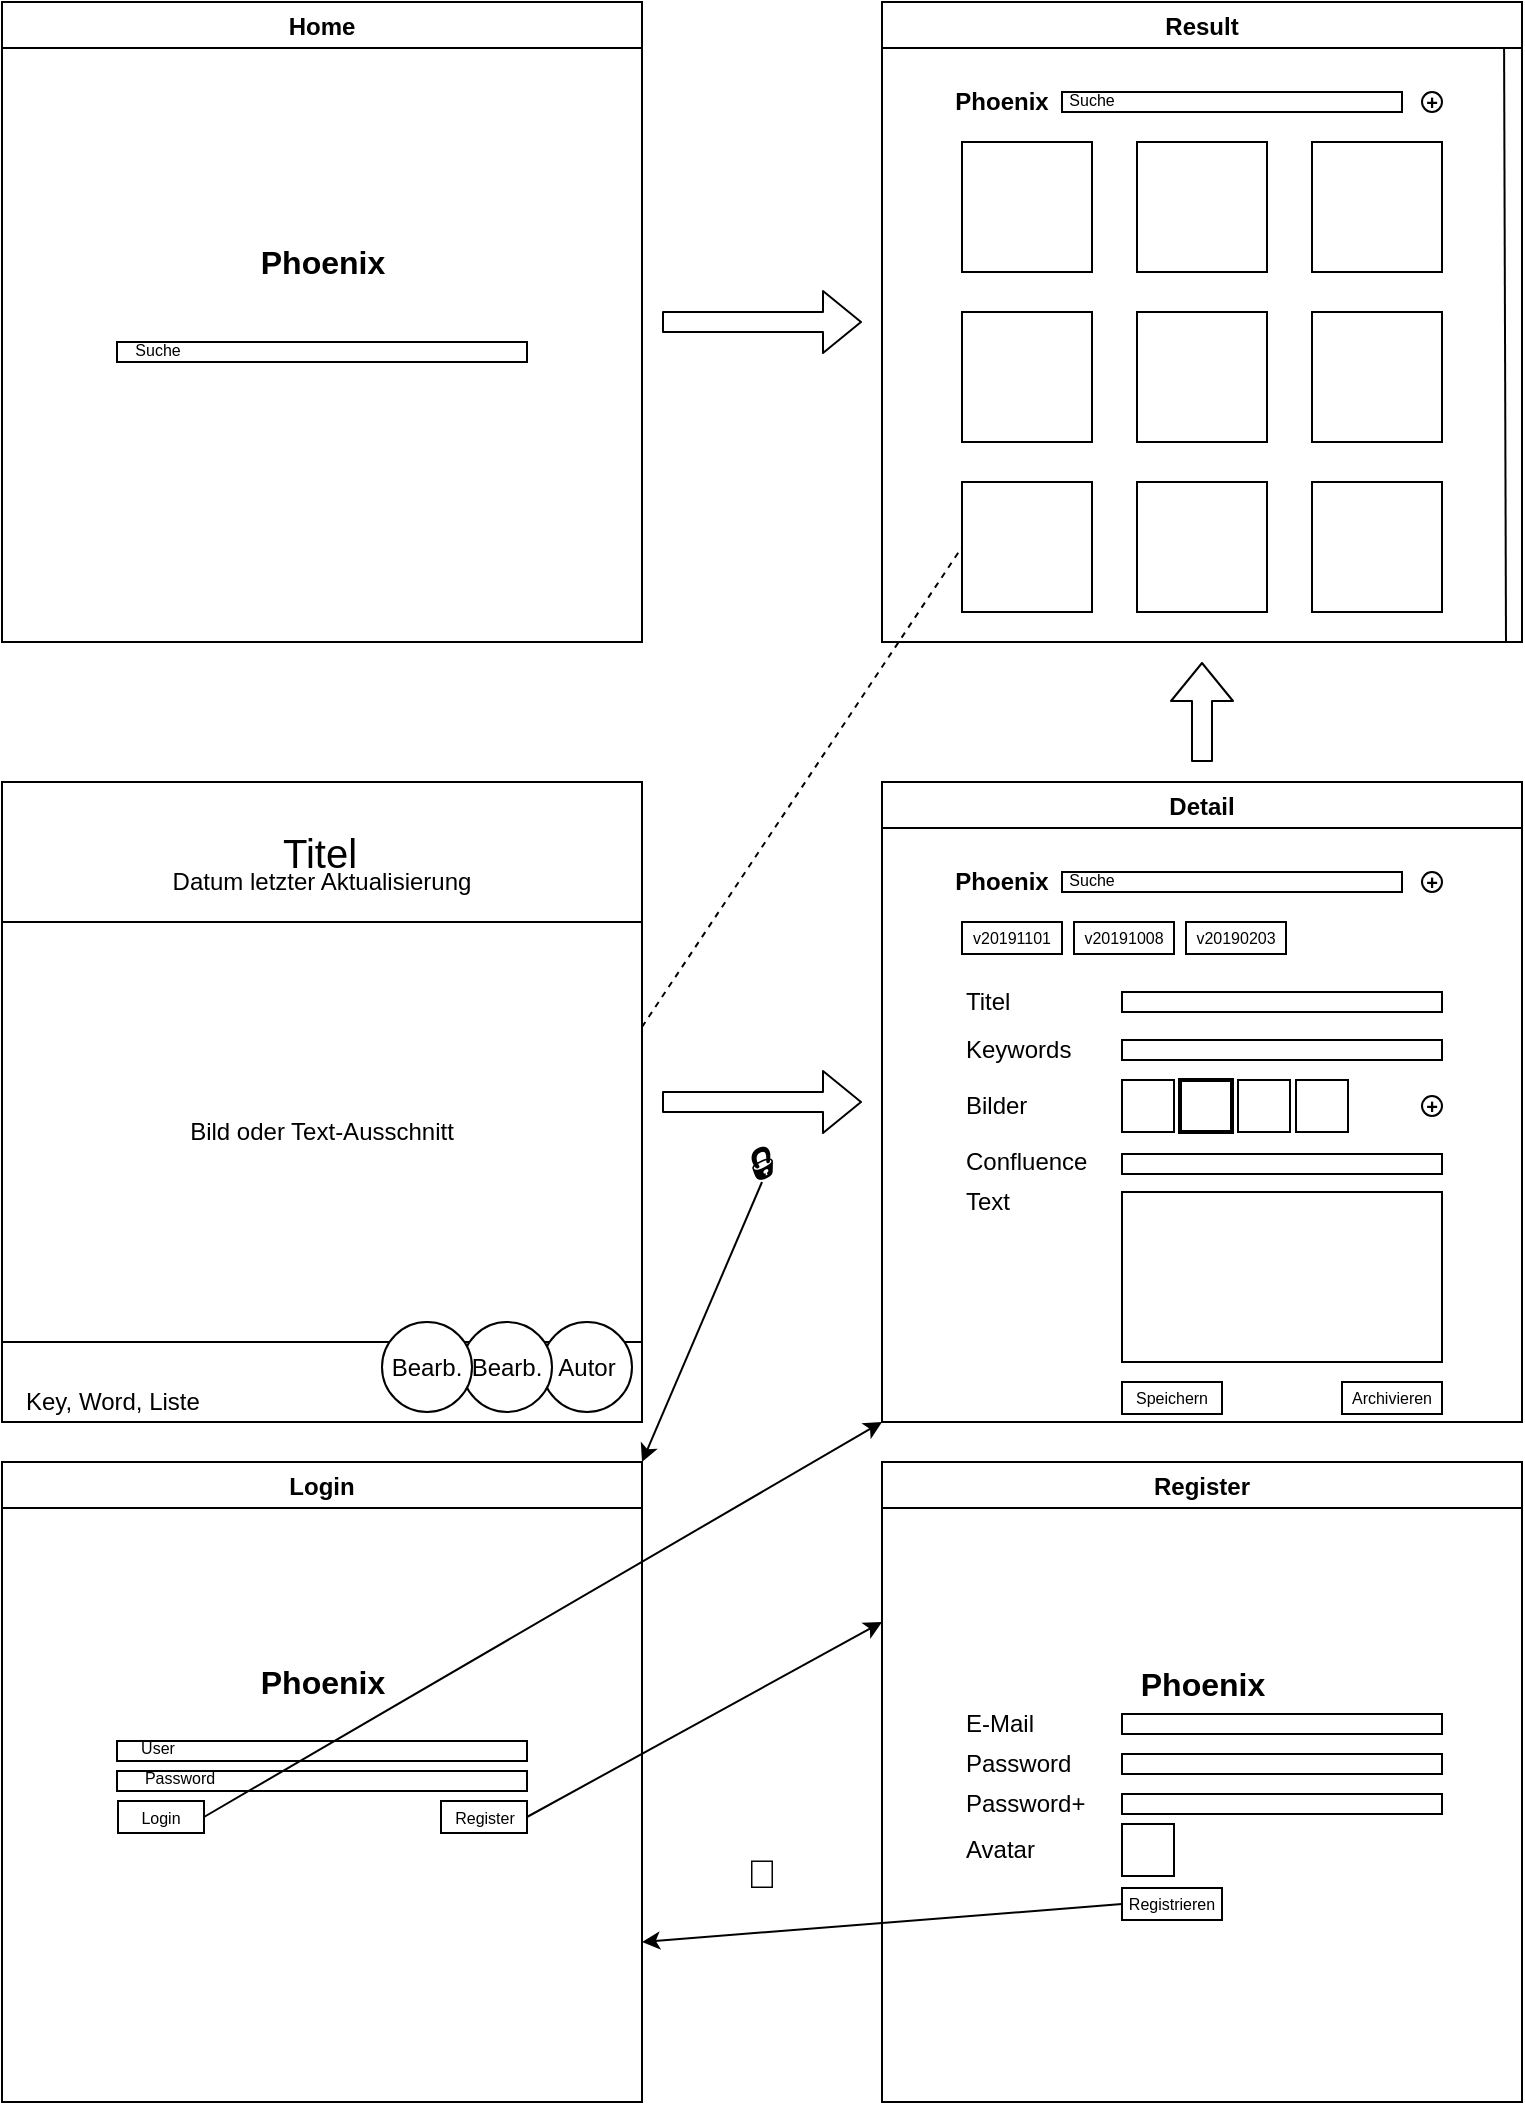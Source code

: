 <mxfile version="12.1.8" type="device" pages="1"><diagram id="OrTDwh84Tj9ccrwldd__" name="Page-1"><mxGraphModel dx="1408" dy="868" grid="1" gridSize="10" guides="1" tooltips="1" connect="1" arrows="1" fold="1" page="1" pageScale="1" pageWidth="827" pageHeight="1169" math="0" shadow="0"><root><mxCell id="0"/><mxCell id="1" parent="0"/><mxCell id="MI2EZ0Ms58V3a3KkF9DR-1" value="Home" style="swimlane;" vertex="1" parent="1"><mxGeometry x="40" y="40" width="320" height="320" as="geometry"/></mxCell><mxCell id="MI2EZ0Ms58V3a3KkF9DR-2" value="" style="verticalLabelPosition=bottom;verticalAlign=top;html=1;shape=mxgraph.basic.rect;fillColor=#ffffff;fillColor2=none;strokeColor=#000000;strokeWidth=1;size=20;indent=5;" vertex="1" parent="MI2EZ0Ms58V3a3KkF9DR-1"><mxGeometry x="57.5" y="170" width="205" height="10" as="geometry"/></mxCell><mxCell id="MI2EZ0Ms58V3a3KkF9DR-3" value="Phoenix" style="text;html=1;strokeColor=none;fillColor=none;align=center;verticalAlign=middle;whiteSpace=wrap;rounded=0;fontStyle=1;fontSize=16;" vertex="1" parent="MI2EZ0Ms58V3a3KkF9DR-1"><mxGeometry x="127.5" y="120" width="65" height="20" as="geometry"/></mxCell><mxCell id="MI2EZ0Ms58V3a3KkF9DR-4" value="&lt;font style=&quot;font-size: 8px&quot;&gt;Suche&lt;/font&gt;" style="text;html=1;strokeColor=none;fillColor=none;align=center;verticalAlign=middle;whiteSpace=wrap;rounded=0;" vertex="1" parent="MI2EZ0Ms58V3a3KkF9DR-1"><mxGeometry x="57.5" y="165" width="40" height="15" as="geometry"/></mxCell><mxCell id="MI2EZ0Ms58V3a3KkF9DR-6" value="Result" style="swimlane;startSize=23;" vertex="1" parent="1"><mxGeometry x="480" y="40" width="320" height="320" as="geometry"/></mxCell><mxCell id="MI2EZ0Ms58V3a3KkF9DR-7" value="" style="verticalLabelPosition=bottom;verticalAlign=top;html=1;shape=mxgraph.basic.rect;fillColor=#ffffff;fillColor2=none;strokeColor=#000000;strokeWidth=1;size=20;indent=5;" vertex="1" parent="MI2EZ0Ms58V3a3KkF9DR-6"><mxGeometry x="90" y="45" width="170" height="10" as="geometry"/></mxCell><mxCell id="MI2EZ0Ms58V3a3KkF9DR-8" value="Phoenix" style="text;html=1;strokeColor=none;fillColor=none;align=center;verticalAlign=middle;whiteSpace=wrap;rounded=0;fontStyle=1;fontSize=12;" vertex="1" parent="MI2EZ0Ms58V3a3KkF9DR-6"><mxGeometry x="40" y="40" width="40" height="20" as="geometry"/></mxCell><mxCell id="MI2EZ0Ms58V3a3KkF9DR-9" value="&lt;font style=&quot;font-size: 8px&quot;&gt;Suche&lt;/font&gt;" style="text;html=1;strokeColor=none;fillColor=none;align=center;verticalAlign=middle;whiteSpace=wrap;rounded=0;" vertex="1" parent="MI2EZ0Ms58V3a3KkF9DR-6"><mxGeometry x="85" y="40" width="40" height="15" as="geometry"/></mxCell><mxCell id="MI2EZ0Ms58V3a3KkF9DR-10" value="" style="whiteSpace=wrap;html=1;aspect=fixed;fontSize=8;" vertex="1" parent="MI2EZ0Ms58V3a3KkF9DR-6"><mxGeometry x="40" y="70" width="65" height="65" as="geometry"/></mxCell><mxCell id="MI2EZ0Ms58V3a3KkF9DR-19" value="" style="whiteSpace=wrap;html=1;aspect=fixed;fontSize=8;" vertex="1" parent="MI2EZ0Ms58V3a3KkF9DR-6"><mxGeometry x="127.5" y="70" width="65" height="65" as="geometry"/></mxCell><mxCell id="MI2EZ0Ms58V3a3KkF9DR-20" value="" style="whiteSpace=wrap;html=1;aspect=fixed;fontSize=8;" vertex="1" parent="MI2EZ0Ms58V3a3KkF9DR-6"><mxGeometry x="215" y="70" width="65" height="65" as="geometry"/></mxCell><mxCell id="MI2EZ0Ms58V3a3KkF9DR-25" value="" style="whiteSpace=wrap;html=1;aspect=fixed;fontSize=8;" vertex="1" parent="MI2EZ0Ms58V3a3KkF9DR-6"><mxGeometry x="40" y="155" width="65" height="65" as="geometry"/></mxCell><mxCell id="MI2EZ0Ms58V3a3KkF9DR-26" value="" style="whiteSpace=wrap;html=1;aspect=fixed;fontSize=8;" vertex="1" parent="MI2EZ0Ms58V3a3KkF9DR-6"><mxGeometry x="127.5" y="155" width="65" height="65" as="geometry"/></mxCell><mxCell id="MI2EZ0Ms58V3a3KkF9DR-27" value="" style="whiteSpace=wrap;html=1;aspect=fixed;fontSize=8;" vertex="1" parent="MI2EZ0Ms58V3a3KkF9DR-6"><mxGeometry x="215" y="155" width="65" height="65" as="geometry"/></mxCell><mxCell id="MI2EZ0Ms58V3a3KkF9DR-28" value="" style="whiteSpace=wrap;html=1;aspect=fixed;fontSize=8;" vertex="1" parent="MI2EZ0Ms58V3a3KkF9DR-6"><mxGeometry x="40" y="240" width="65" height="65" as="geometry"/></mxCell><mxCell id="MI2EZ0Ms58V3a3KkF9DR-29" value="" style="whiteSpace=wrap;html=1;aspect=fixed;fontSize=8;" vertex="1" parent="MI2EZ0Ms58V3a3KkF9DR-6"><mxGeometry x="127.5" y="240" width="65" height="65" as="geometry"/></mxCell><mxCell id="MI2EZ0Ms58V3a3KkF9DR-30" value="" style="whiteSpace=wrap;html=1;aspect=fixed;fontSize=8;" vertex="1" parent="MI2EZ0Ms58V3a3KkF9DR-6"><mxGeometry x="215" y="240" width="65" height="65" as="geometry"/></mxCell><mxCell id="MI2EZ0Ms58V3a3KkF9DR-33" value="" style="ellipse;whiteSpace=wrap;html=1;aspect=fixed;fontSize=8;" vertex="1" parent="MI2EZ0Ms58V3a3KkF9DR-6"><mxGeometry x="270" y="45" width="10" height="10" as="geometry"/></mxCell><mxCell id="MI2EZ0Ms58V3a3KkF9DR-34" value="+" style="text;html=1;strokeColor=none;fillColor=none;align=center;verticalAlign=middle;whiteSpace=wrap;rounded=0;fontSize=10;fontStyle=1" vertex="1" parent="MI2EZ0Ms58V3a3KkF9DR-6"><mxGeometry x="270" y="45" width="10" height="10" as="geometry"/></mxCell><mxCell id="MI2EZ0Ms58V3a3KkF9DR-24" value="" style="shape=flexArrow;endArrow=classic;html=1;fontSize=12;" edge="1" parent="1"><mxGeometry width="50" height="50" relative="1" as="geometry"><mxPoint x="370" y="200" as="sourcePoint"/><mxPoint x="470" y="200" as="targetPoint"/></mxGeometry></mxCell><mxCell id="MI2EZ0Ms58V3a3KkF9DR-31" value="" style="endArrow=none;html=1;fontSize=12;entryX=0.972;entryY=0.072;entryDx=0;entryDy=0;entryPerimeter=0;" edge="1" parent="1" target="MI2EZ0Ms58V3a3KkF9DR-6"><mxGeometry width="50" height="50" relative="1" as="geometry"><mxPoint x="792" y="360" as="sourcePoint"/><mxPoint x="780" y="100" as="targetPoint"/></mxGeometry></mxCell><mxCell id="MI2EZ0Ms58V3a3KkF9DR-37" value="" style="whiteSpace=wrap;html=1;aspect=fixed;fontSize=10;" vertex="1" parent="1"><mxGeometry x="40" y="430" width="320" height="320" as="geometry"/></mxCell><mxCell id="MI2EZ0Ms58V3a3KkF9DR-38" value="" style="endArrow=none;dashed=1;html=1;fontSize=10;entryX=0;entryY=0.5;entryDx=0;entryDy=0;exitX=1;exitY=0.25;exitDx=0;exitDy=0;" edge="1" parent="1" source="MI2EZ0Ms58V3a3KkF9DR-42" target="MI2EZ0Ms58V3a3KkF9DR-28"><mxGeometry width="50" height="50" relative="1" as="geometry"><mxPoint x="380" y="420" as="sourcePoint"/><mxPoint x="430" y="370" as="targetPoint"/></mxGeometry></mxCell><mxCell id="MI2EZ0Ms58V3a3KkF9DR-39" value="Titel" style="text;html=1;strokeColor=none;fillColor=none;align=center;verticalAlign=middle;whiteSpace=wrap;rounded=0;fontSize=20;" vertex="1" parent="1"><mxGeometry x="58" y="450" width="282" height="30" as="geometry"/></mxCell><mxCell id="MI2EZ0Ms58V3a3KkF9DR-42" value="Bild oder Text-Ausschnitt" style="rounded=0;whiteSpace=wrap;html=1;fontSize=12;" vertex="1" parent="1"><mxGeometry x="40" y="500" width="320" height="210" as="geometry"/></mxCell><mxCell id="MI2EZ0Ms58V3a3KkF9DR-44" value="Autor" style="ellipse;whiteSpace=wrap;html=1;aspect=fixed;fontSize=12;" vertex="1" parent="1"><mxGeometry x="310" y="700" width="45" height="45" as="geometry"/></mxCell><mxCell id="MI2EZ0Ms58V3a3KkF9DR-43" value="Bearb." style="ellipse;whiteSpace=wrap;html=1;aspect=fixed;fontSize=12;" vertex="1" parent="1"><mxGeometry x="270" y="700" width="45" height="45" as="geometry"/></mxCell><mxCell id="MI2EZ0Ms58V3a3KkF9DR-45" value="Key, Word, Liste" style="text;html=1;strokeColor=none;fillColor=none;align=left;verticalAlign=middle;whiteSpace=wrap;rounded=0;fontSize=12;" vertex="1" parent="1"><mxGeometry x="50" y="730" width="200" height="20" as="geometry"/></mxCell><mxCell id="MI2EZ0Ms58V3a3KkF9DR-46" value="Detail" style="swimlane;" vertex="1" parent="1"><mxGeometry x="480" y="430" width="320" height="320" as="geometry"/></mxCell><mxCell id="MI2EZ0Ms58V3a3KkF9DR-51" value="" style="verticalLabelPosition=bottom;verticalAlign=top;html=1;shape=mxgraph.basic.rect;fillColor=#ffffff;fillColor2=none;strokeColor=#000000;strokeWidth=1;size=20;indent=5;" vertex="1" parent="MI2EZ0Ms58V3a3KkF9DR-46"><mxGeometry x="90" y="45" width="170" height="10" as="geometry"/></mxCell><mxCell id="MI2EZ0Ms58V3a3KkF9DR-52" value="Phoenix" style="text;html=1;strokeColor=none;fillColor=none;align=center;verticalAlign=middle;whiteSpace=wrap;rounded=0;fontStyle=1;fontSize=12;" vertex="1" parent="MI2EZ0Ms58V3a3KkF9DR-46"><mxGeometry x="40" y="40" width="40" height="20" as="geometry"/></mxCell><mxCell id="MI2EZ0Ms58V3a3KkF9DR-53" value="&lt;font style=&quot;font-size: 8px&quot;&gt;Suche&lt;/font&gt;" style="text;html=1;strokeColor=none;fillColor=none;align=center;verticalAlign=middle;whiteSpace=wrap;rounded=0;" vertex="1" parent="MI2EZ0Ms58V3a3KkF9DR-46"><mxGeometry x="85" y="40" width="40" height="15" as="geometry"/></mxCell><mxCell id="MI2EZ0Ms58V3a3KkF9DR-54" value="" style="ellipse;whiteSpace=wrap;html=1;aspect=fixed;fontSize=8;" vertex="1" parent="MI2EZ0Ms58V3a3KkF9DR-46"><mxGeometry x="270" y="45" width="10" height="10" as="geometry"/></mxCell><mxCell id="MI2EZ0Ms58V3a3KkF9DR-55" value="+" style="text;html=1;strokeColor=none;fillColor=none;align=center;verticalAlign=middle;whiteSpace=wrap;rounded=0;fontSize=10;fontStyle=1" vertex="1" parent="MI2EZ0Ms58V3a3KkF9DR-46"><mxGeometry x="270" y="45" width="10" height="10" as="geometry"/></mxCell><mxCell id="MI2EZ0Ms58V3a3KkF9DR-57" value="Titel" style="text;html=1;strokeColor=none;fillColor=none;align=left;verticalAlign=middle;whiteSpace=wrap;rounded=0;fontSize=12;" vertex="1" parent="MI2EZ0Ms58V3a3KkF9DR-46"><mxGeometry x="40" y="100" width="40" height="20" as="geometry"/></mxCell><mxCell id="MI2EZ0Ms58V3a3KkF9DR-58" value="" style="verticalLabelPosition=bottom;verticalAlign=top;html=1;shape=mxgraph.basic.rect;fillColor=#ffffff;fillColor2=none;strokeColor=#000000;strokeWidth=1;size=20;indent=5;" vertex="1" parent="MI2EZ0Ms58V3a3KkF9DR-46"><mxGeometry x="120" y="105" width="160" height="10" as="geometry"/></mxCell><mxCell id="MI2EZ0Ms58V3a3KkF9DR-59" value="Keywords" style="text;html=1;strokeColor=none;fillColor=none;align=left;verticalAlign=middle;whiteSpace=wrap;rounded=0;fontSize=12;" vertex="1" parent="MI2EZ0Ms58V3a3KkF9DR-46"><mxGeometry x="40" y="124" width="60" height="20" as="geometry"/></mxCell><mxCell id="MI2EZ0Ms58V3a3KkF9DR-60" value="" style="verticalLabelPosition=bottom;verticalAlign=top;html=1;shape=mxgraph.basic.rect;fillColor=#ffffff;fillColor2=none;strokeColor=#000000;strokeWidth=1;size=20;indent=5;" vertex="1" parent="MI2EZ0Ms58V3a3KkF9DR-46"><mxGeometry x="120" y="129" width="160" height="10" as="geometry"/></mxCell><mxCell id="MI2EZ0Ms58V3a3KkF9DR-61" value="Text" style="text;html=1;strokeColor=none;fillColor=none;align=left;verticalAlign=middle;whiteSpace=wrap;rounded=0;fontSize=12;" vertex="1" parent="MI2EZ0Ms58V3a3KkF9DR-46"><mxGeometry x="40" y="200" width="60" height="20" as="geometry"/></mxCell><mxCell id="MI2EZ0Ms58V3a3KkF9DR-62" value="Bilder" style="text;html=1;strokeColor=none;fillColor=none;align=left;verticalAlign=middle;whiteSpace=wrap;rounded=0;fontSize=12;" vertex="1" parent="MI2EZ0Ms58V3a3KkF9DR-46"><mxGeometry x="40" y="152" width="60" height="20" as="geometry"/></mxCell><mxCell id="MI2EZ0Ms58V3a3KkF9DR-63" value="" style="whiteSpace=wrap;html=1;aspect=fixed;fontSize=12;" vertex="1" parent="MI2EZ0Ms58V3a3KkF9DR-46"><mxGeometry x="120" y="149" width="26" height="26" as="geometry"/></mxCell><mxCell id="MI2EZ0Ms58V3a3KkF9DR-64" value="" style="whiteSpace=wrap;html=1;aspect=fixed;fontSize=12;strokeWidth=2;" vertex="1" parent="MI2EZ0Ms58V3a3KkF9DR-46"><mxGeometry x="149" y="149" width="26" height="26" as="geometry"/></mxCell><mxCell id="MI2EZ0Ms58V3a3KkF9DR-65" value="" style="whiteSpace=wrap;html=1;aspect=fixed;fontSize=12;" vertex="1" parent="MI2EZ0Ms58V3a3KkF9DR-46"><mxGeometry x="178" y="149" width="26" height="26" as="geometry"/></mxCell><mxCell id="MI2EZ0Ms58V3a3KkF9DR-66" value="" style="whiteSpace=wrap;html=1;aspect=fixed;fontSize=12;" vertex="1" parent="MI2EZ0Ms58V3a3KkF9DR-46"><mxGeometry x="207" y="149" width="26" height="26" as="geometry"/></mxCell><mxCell id="MI2EZ0Ms58V3a3KkF9DR-68" value="" style="ellipse;whiteSpace=wrap;html=1;aspect=fixed;fontSize=8;" vertex="1" parent="MI2EZ0Ms58V3a3KkF9DR-46"><mxGeometry x="270" y="157" width="10" height="10" as="geometry"/></mxCell><mxCell id="MI2EZ0Ms58V3a3KkF9DR-69" value="+" style="text;html=1;strokeColor=none;fillColor=none;align=center;verticalAlign=middle;whiteSpace=wrap;rounded=0;fontSize=10;fontStyle=1" vertex="1" parent="MI2EZ0Ms58V3a3KkF9DR-46"><mxGeometry x="270" y="157" width="10" height="10" as="geometry"/></mxCell><mxCell id="MI2EZ0Ms58V3a3KkF9DR-70" value="" style="verticalLabelPosition=bottom;verticalAlign=top;html=1;shape=mxgraph.basic.rect;fillColor=#ffffff;fillColor2=none;strokeColor=#000000;strokeWidth=1;size=20;indent=5;" vertex="1" parent="MI2EZ0Ms58V3a3KkF9DR-46"><mxGeometry x="120" y="205" width="160" height="85" as="geometry"/></mxCell><mxCell id="MI2EZ0Ms58V3a3KkF9DR-71" value="v20191101" style="rounded=0;whiteSpace=wrap;html=1;fontSize=8;" vertex="1" parent="MI2EZ0Ms58V3a3KkF9DR-46"><mxGeometry x="40" y="70" width="50" height="16" as="geometry"/></mxCell><mxCell id="MI2EZ0Ms58V3a3KkF9DR-72" value="v20191008" style="rounded=0;whiteSpace=wrap;html=1;fontSize=8;" vertex="1" parent="MI2EZ0Ms58V3a3KkF9DR-46"><mxGeometry x="96" y="70" width="50" height="16" as="geometry"/></mxCell><mxCell id="MI2EZ0Ms58V3a3KkF9DR-73" value="v20190203" style="rounded=0;whiteSpace=wrap;html=1;fontSize=8;" vertex="1" parent="MI2EZ0Ms58V3a3KkF9DR-46"><mxGeometry x="152" y="70" width="50" height="16" as="geometry"/></mxCell><mxCell id="MI2EZ0Ms58V3a3KkF9DR-74" value="Speichern" style="rounded=0;whiteSpace=wrap;html=1;fontSize=8;" vertex="1" parent="MI2EZ0Ms58V3a3KkF9DR-46"><mxGeometry x="120" y="300" width="50" height="16" as="geometry"/></mxCell><mxCell id="MI2EZ0Ms58V3a3KkF9DR-75" value="Archivieren" style="rounded=0;whiteSpace=wrap;html=1;fontSize=8;" vertex="1" parent="MI2EZ0Ms58V3a3KkF9DR-46"><mxGeometry x="230" y="300" width="50" height="16" as="geometry"/></mxCell><mxCell id="MI2EZ0Ms58V3a3KkF9DR-76" value="Confluence" style="text;html=1;strokeColor=none;fillColor=none;align=left;verticalAlign=middle;whiteSpace=wrap;rounded=0;fontSize=12;" vertex="1" parent="MI2EZ0Ms58V3a3KkF9DR-46"><mxGeometry x="40" y="180" width="70" height="20" as="geometry"/></mxCell><mxCell id="MI2EZ0Ms58V3a3KkF9DR-79" value="" style="verticalLabelPosition=bottom;verticalAlign=top;html=1;shape=mxgraph.basic.rect;fillColor=#ffffff;fillColor2=none;strokeColor=#000000;strokeWidth=1;size=20;indent=5;" vertex="1" parent="MI2EZ0Ms58V3a3KkF9DR-46"><mxGeometry x="120" y="186" width="160" height="10" as="geometry"/></mxCell><mxCell id="MI2EZ0Ms58V3a3KkF9DR-50" value="" style="shape=flexArrow;endArrow=classic;html=1;fontSize=12;" edge="1" parent="1"><mxGeometry width="50" height="50" relative="1" as="geometry"><mxPoint x="370" y="590" as="sourcePoint"/><mxPoint x="470" y="590" as="targetPoint"/></mxGeometry></mxCell><mxCell id="MI2EZ0Ms58V3a3KkF9DR-56" value="" style="shape=flexArrow;endArrow=classic;html=1;fontSize=12;" edge="1" parent="1"><mxGeometry width="50" height="50" relative="1" as="geometry"><mxPoint x="640" y="420" as="sourcePoint"/><mxPoint x="640" y="370" as="targetPoint"/></mxGeometry></mxCell><mxCell id="MI2EZ0Ms58V3a3KkF9DR-80" value="Datum letzter Aktualisierung" style="text;html=1;strokeColor=none;fillColor=none;align=center;verticalAlign=middle;whiteSpace=wrap;rounded=0;fontSize=12;" vertex="1" parent="1"><mxGeometry x="100" y="470" width="200" height="20" as="geometry"/></mxCell><mxCell id="MI2EZ0Ms58V3a3KkF9DR-81" value="Bearb." style="ellipse;whiteSpace=wrap;html=1;aspect=fixed;fontSize=12;" vertex="1" parent="1"><mxGeometry x="230" y="700" width="45" height="45" as="geometry"/></mxCell><mxCell id="MI2EZ0Ms58V3a3KkF9DR-82" value="Login" style="swimlane;" vertex="1" parent="1"><mxGeometry x="40" y="770" width="320" height="320" as="geometry"/></mxCell><mxCell id="MI2EZ0Ms58V3a3KkF9DR-83" value="" style="verticalLabelPosition=bottom;verticalAlign=top;html=1;shape=mxgraph.basic.rect;fillColor=#ffffff;fillColor2=none;strokeColor=#000000;strokeWidth=1;size=20;indent=5;" vertex="1" parent="MI2EZ0Ms58V3a3KkF9DR-82"><mxGeometry x="57.5" y="139.5" width="205" height="10" as="geometry"/></mxCell><mxCell id="MI2EZ0Ms58V3a3KkF9DR-84" value="Phoenix" style="text;html=1;strokeColor=none;fillColor=none;align=center;verticalAlign=middle;whiteSpace=wrap;rounded=0;fontStyle=1;fontSize=16;" vertex="1" parent="MI2EZ0Ms58V3a3KkF9DR-82"><mxGeometry x="128" y="100" width="65" height="20" as="geometry"/></mxCell><mxCell id="MI2EZ0Ms58V3a3KkF9DR-85" value="&lt;font style=&quot;font-size: 8px&quot;&gt;User&lt;/font&gt;" style="text;html=1;strokeColor=none;fillColor=none;align=center;verticalAlign=middle;whiteSpace=wrap;rounded=0;" vertex="1" parent="MI2EZ0Ms58V3a3KkF9DR-82"><mxGeometry x="57.5" y="134.5" width="40" height="15" as="geometry"/></mxCell><mxCell id="MI2EZ0Ms58V3a3KkF9DR-91" value="" style="verticalLabelPosition=bottom;verticalAlign=top;html=1;shape=mxgraph.basic.rect;fillColor=#ffffff;fillColor2=none;strokeColor=#000000;strokeWidth=1;size=20;indent=5;" vertex="1" parent="MI2EZ0Ms58V3a3KkF9DR-82"><mxGeometry x="57.5" y="154.5" width="205" height="10" as="geometry"/></mxCell><mxCell id="MI2EZ0Ms58V3a3KkF9DR-92" value="&lt;font style=&quot;font-size: 8px&quot;&gt;Password&lt;/font&gt;" style="text;html=1;strokeColor=none;fillColor=none;align=center;verticalAlign=middle;whiteSpace=wrap;rounded=0;" vertex="1" parent="MI2EZ0Ms58V3a3KkF9DR-82"><mxGeometry x="58" y="149.5" width="62" height="15" as="geometry"/></mxCell><mxCell id="MI2EZ0Ms58V3a3KkF9DR-94" value="Login" style="rounded=0;whiteSpace=wrap;html=1;fontSize=8;" vertex="1" parent="MI2EZ0Ms58V3a3KkF9DR-82"><mxGeometry x="58" y="169.5" width="43" height="16" as="geometry"/></mxCell><mxCell id="MI2EZ0Ms58V3a3KkF9DR-95" value="Register" style="rounded=0;whiteSpace=wrap;html=1;fontSize=8;" vertex="1" parent="MI2EZ0Ms58V3a3KkF9DR-82"><mxGeometry x="219.5" y="169.5" width="43" height="16" as="geometry"/></mxCell><mxCell id="MI2EZ0Ms58V3a3KkF9DR-86" value="" style="endArrow=classic;html=1;fontSize=8;entryX=1;entryY=0;entryDx=0;entryDy=0;entryPerimeter=0;" edge="1" parent="1" target="MI2EZ0Ms58V3a3KkF9DR-82"><mxGeometry width="50" height="50" relative="1" as="geometry"><mxPoint x="420" y="630" as="sourcePoint"/><mxPoint x="460" y="740" as="targetPoint"/></mxGeometry></mxCell><mxCell id="MI2EZ0Ms58V3a3KkF9DR-88" value="🔒" style="text;html=1;strokeColor=none;fillColor=none;align=center;verticalAlign=middle;whiteSpace=wrap;rounded=0;fontSize=20;" vertex="1" parent="1"><mxGeometry x="400" y="605" width="40" height="30" as="geometry"/></mxCell><mxCell id="MI2EZ0Ms58V3a3KkF9DR-96" value="" style="endArrow=classic;html=1;fontSize=8;exitX=1;exitY=0.5;exitDx=0;exitDy=0;" edge="1" parent="1" source="MI2EZ0Ms58V3a3KkF9DR-94"><mxGeometry width="50" height="50" relative="1" as="geometry"><mxPoint x="430" y="640" as="sourcePoint"/><mxPoint x="480" y="750" as="targetPoint"/></mxGeometry></mxCell><mxCell id="MI2EZ0Ms58V3a3KkF9DR-97" value="Register" style="swimlane;" vertex="1" parent="1"><mxGeometry x="480" y="770" width="320" height="320" as="geometry"/></mxCell><mxCell id="MI2EZ0Ms58V3a3KkF9DR-103" value="E-Mail" style="text;html=1;strokeColor=none;fillColor=none;align=left;verticalAlign=middle;whiteSpace=wrap;rounded=0;fontSize=12;" vertex="1" parent="MI2EZ0Ms58V3a3KkF9DR-97"><mxGeometry x="40" y="121" width="40" height="20" as="geometry"/></mxCell><mxCell id="MI2EZ0Ms58V3a3KkF9DR-104" value="" style="verticalLabelPosition=bottom;verticalAlign=top;html=1;shape=mxgraph.basic.rect;fillColor=#ffffff;fillColor2=none;strokeColor=#000000;strokeWidth=1;size=20;indent=5;" vertex="1" parent="MI2EZ0Ms58V3a3KkF9DR-97"><mxGeometry x="120" y="126" width="160" height="10" as="geometry"/></mxCell><mxCell id="MI2EZ0Ms58V3a3KkF9DR-105" value="Password" style="text;html=1;strokeColor=none;fillColor=none;align=left;verticalAlign=middle;whiteSpace=wrap;rounded=0;fontSize=12;" vertex="1" parent="MI2EZ0Ms58V3a3KkF9DR-97"><mxGeometry x="40" y="141" width="60" height="20" as="geometry"/></mxCell><mxCell id="MI2EZ0Ms58V3a3KkF9DR-106" value="" style="verticalLabelPosition=bottom;verticalAlign=top;html=1;shape=mxgraph.basic.rect;fillColor=#ffffff;fillColor2=none;strokeColor=#000000;strokeWidth=1;size=20;indent=5;" vertex="1" parent="MI2EZ0Ms58V3a3KkF9DR-97"><mxGeometry x="120" y="166" width="160" height="10" as="geometry"/></mxCell><mxCell id="MI2EZ0Ms58V3a3KkF9DR-108" value="Avatar" style="text;html=1;strokeColor=none;fillColor=none;align=left;verticalAlign=middle;whiteSpace=wrap;rounded=0;fontSize=12;" vertex="1" parent="MI2EZ0Ms58V3a3KkF9DR-97"><mxGeometry x="40" y="184" width="60" height="20" as="geometry"/></mxCell><mxCell id="MI2EZ0Ms58V3a3KkF9DR-109" value="" style="whiteSpace=wrap;html=1;aspect=fixed;fontSize=12;" vertex="1" parent="MI2EZ0Ms58V3a3KkF9DR-97"><mxGeometry x="120" y="181" width="26" height="26" as="geometry"/></mxCell><mxCell id="MI2EZ0Ms58V3a3KkF9DR-119" value="Registrieren" style="rounded=0;whiteSpace=wrap;html=1;fontSize=8;" vertex="1" parent="MI2EZ0Ms58V3a3KkF9DR-97"><mxGeometry x="120" y="213" width="50" height="16" as="geometry"/></mxCell><mxCell id="MI2EZ0Ms58V3a3KkF9DR-123" value="Password+" style="text;html=1;strokeColor=none;fillColor=none;align=left;verticalAlign=middle;whiteSpace=wrap;rounded=0;fontSize=12;" vertex="1" parent="MI2EZ0Ms58V3a3KkF9DR-97"><mxGeometry x="40" y="161" width="70" height="20" as="geometry"/></mxCell><mxCell id="MI2EZ0Ms58V3a3KkF9DR-124" value="" style="verticalLabelPosition=bottom;verticalAlign=top;html=1;shape=mxgraph.basic.rect;fillColor=#ffffff;fillColor2=none;strokeColor=#000000;strokeWidth=1;size=20;indent=5;" vertex="1" parent="MI2EZ0Ms58V3a3KkF9DR-97"><mxGeometry x="120" y="146" width="160" height="10" as="geometry"/></mxCell><mxCell id="MI2EZ0Ms58V3a3KkF9DR-129" value="Phoenix" style="text;html=1;strokeColor=none;fillColor=none;align=center;verticalAlign=middle;whiteSpace=wrap;rounded=0;fontStyle=1;fontSize=16;" vertex="1" parent="MI2EZ0Ms58V3a3KkF9DR-97"><mxGeometry x="127.5" y="101" width="65" height="20" as="geometry"/></mxCell><mxCell id="MI2EZ0Ms58V3a3KkF9DR-125" value="" style="endArrow=classic;html=1;fontSize=8;exitX=1;exitY=0.5;exitDx=0;exitDy=0;entryX=0;entryY=0.25;entryDx=0;entryDy=0;" edge="1" parent="1" source="MI2EZ0Ms58V3a3KkF9DR-95" target="MI2EZ0Ms58V3a3KkF9DR-97"><mxGeometry width="50" height="50" relative="1" as="geometry"><mxPoint x="151" y="957.5" as="sourcePoint"/><mxPoint x="490" y="760" as="targetPoint"/></mxGeometry></mxCell><mxCell id="MI2EZ0Ms58V3a3KkF9DR-127" value="📧" style="text;html=1;strokeColor=none;fillColor=none;align=center;verticalAlign=middle;whiteSpace=wrap;rounded=0;fontSize=20;" vertex="1" parent="1"><mxGeometry x="400" y="960" width="40" height="30" as="geometry"/></mxCell><mxCell id="MI2EZ0Ms58V3a3KkF9DR-128" value="" style="endArrow=classic;html=1;fontSize=8;exitX=0;exitY=0.5;exitDx=0;exitDy=0;entryX=1;entryY=0.75;entryDx=0;entryDy=0;" edge="1" parent="1" source="MI2EZ0Ms58V3a3KkF9DR-119" target="MI2EZ0Ms58V3a3KkF9DR-82"><mxGeometry width="50" height="50" relative="1" as="geometry"><mxPoint x="600" y="930" as="sourcePoint"/><mxPoint x="440" y="985" as="targetPoint"/></mxGeometry></mxCell></root></mxGraphModel></diagram></mxfile>